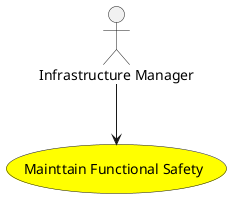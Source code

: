 @startuml


usecase "Mainttain Functional Safety" as MainttainFunctionalSafety #yellow

Actor "Infrastructure Manager" as InfrastructureManager

InfrastructureManager --> MainttainFunctionalSafety











@enduml
